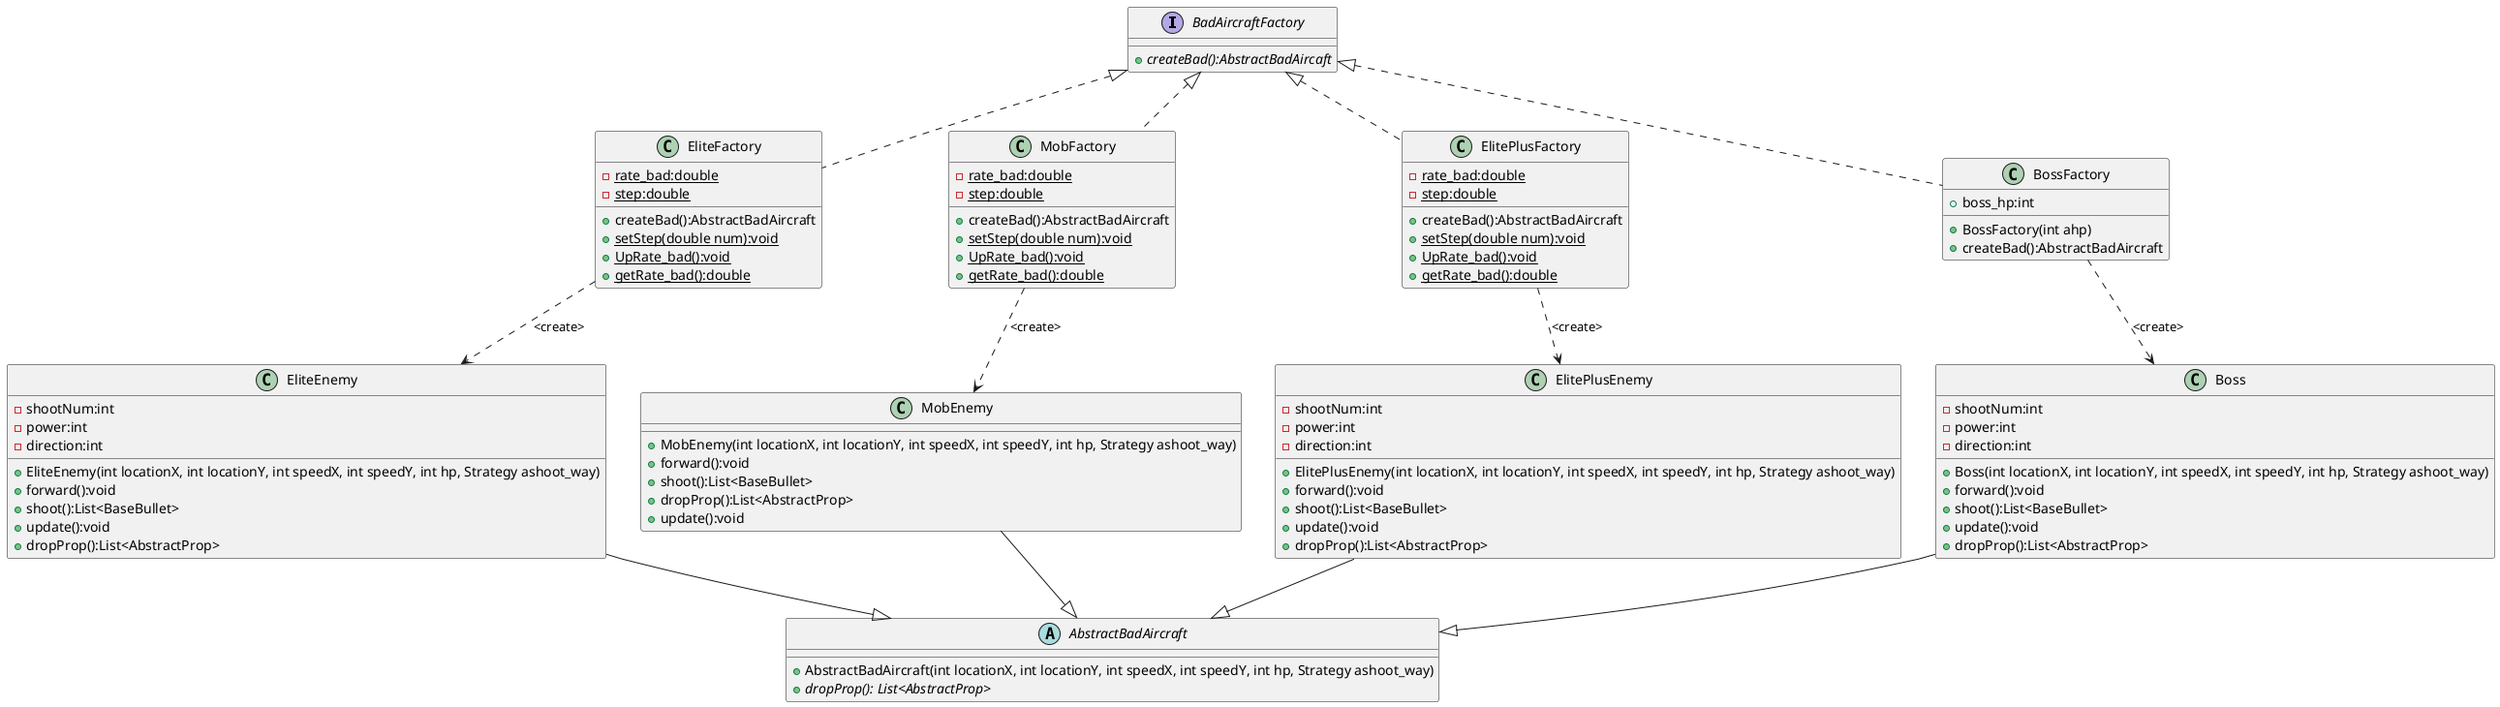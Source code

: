 @startuml
interface BadAircraftFactory{
    + {abstract}  createBad():AbstractBadAircaft
}

class EliteFactory{
    - {static} rate_bad:double
    - {static} step:double
    + createBad():AbstractBadAircraft  
    + {static} setStep(double num):void
    + {static} UpRate_bad():void
    + {static} getRate_bad():double
}

class MobFactory{
    - {static} rate_bad:double
    - {static} step:double
    + createBad():AbstractBadAircraft  
    + {static} setStep(double num):void
    + {static} UpRate_bad():void
    + {static} getRate_bad():double
}

class ElitePlusFactory{
    - {static} rate_bad:double
    - {static} step:double
    + createBad():AbstractBadAircraft  
    + {static} setStep(double num):void
    + {static} UpRate_bad():void
    + {static} getRate_bad():double

}

class BossFactory{
    + boss_hp:int
    + BossFactory(int ahp)
    + createBad():AbstractBadAircraft    
}

class MobEnemy {
    + MobEnemy(int locationX, int locationY, int speedX, int speedY, int hp, Strategy ashoot_way)
    + forward():void
    + shoot():List<BaseBullet>
    + dropProp():List<AbstractProp> 
    + update():void
}

class EliteEnemy{
    - shootNum:int
    - power:int
    - direction:int
    + EliteEnemy(int locationX, int locationY, int speedX, int speedY, int hp, Strategy ashoot_way)
    + forward():void
    + shoot():List<BaseBullet>
    + update():void
    + dropProp():List<AbstractProp> 
}

class ElitePlusEnemy{
    - shootNum:int
    - power:int
    - direction:int
    + ElitePlusEnemy(int locationX, int locationY, int speedX, int speedY, int hp, Strategy ashoot_way)
    + forward():void
    + shoot():List<BaseBullet>
    + update():void
    + dropProp():List<AbstractProp> 
}

class Boss{
    - shootNum:int
    - power:int
    - direction:int
    + Boss(int locationX, int locationY, int speedX, int speedY, int hp, Strategy ashoot_way)
    + forward():void
    + shoot():List<BaseBullet>
    + update():void
    + dropProp():List<AbstractProp> 
}

abstract AbstractBadAircraft{
    + AbstractBadAircraft(int locationX, int locationY, int speedX, int speedY, int hp, Strategy ashoot_way)
    + {abstract} dropProp(): List<AbstractProp>
}


BadAircraftFactory <|.. EliteFactory
BadAircraftFactory <|.. MobFactory
BadAircraftFactory <|.. ElitePlusFactory
BadAircraftFactory <|.. BossFactory

EliteFactory .down.> EliteEnemy:<create>
MobFactory  .down.> MobEnemy:<create>
ElitePlusFactory .down.> ElitePlusEnemy:<create>
BossFactory .down.> Boss:<create>

AbstractBadAircraft <|-up- EliteEnemy
AbstractBadAircraft <|-up- MobEnemy
AbstractBadAircraft <|-up- ElitePlusEnemy
AbstractBadAircraft <|-up- Boss



@enduml